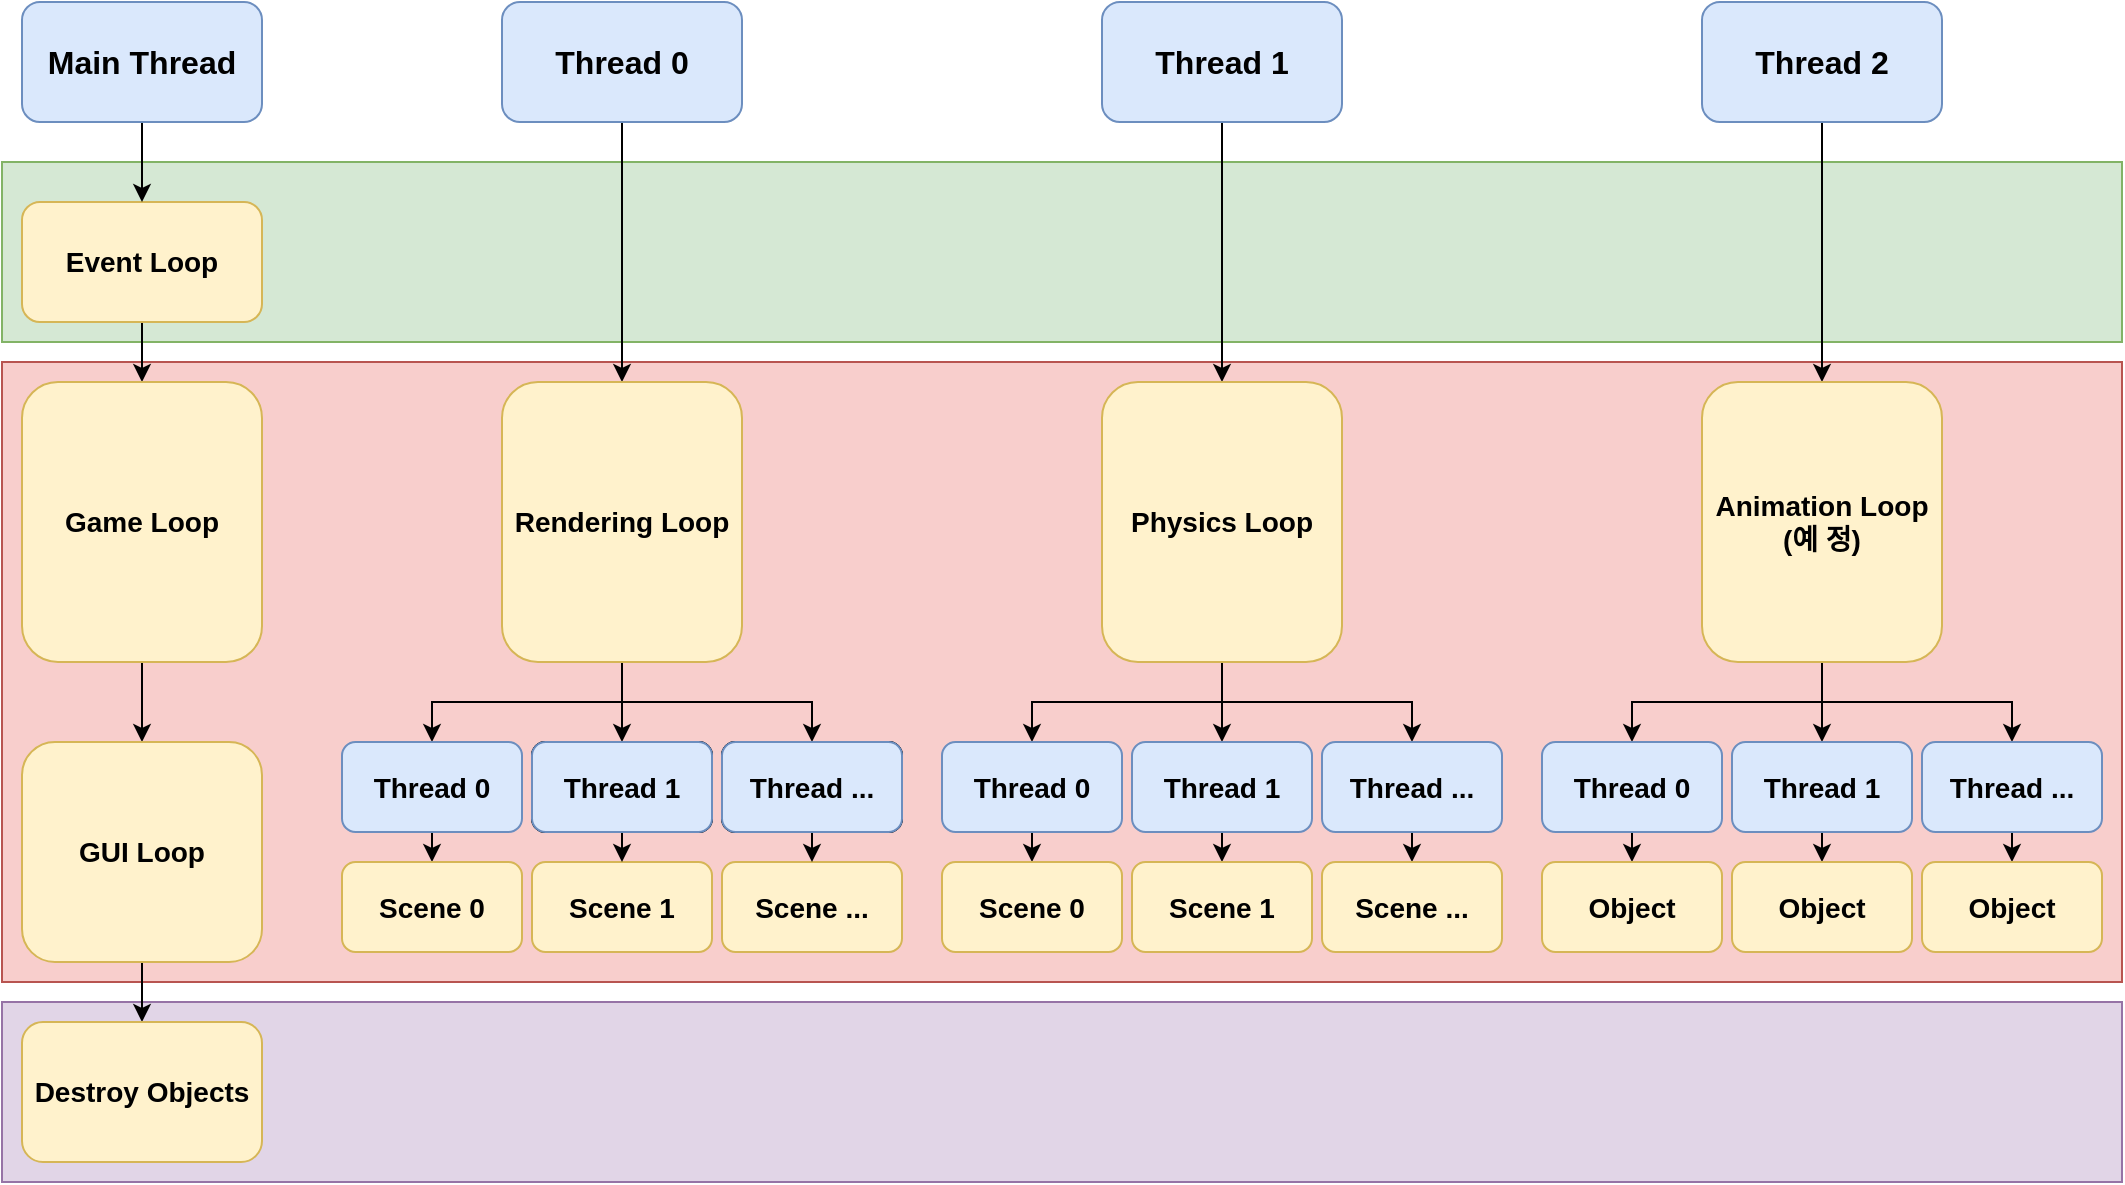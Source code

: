 <mxfile version="15.4.0" type="device"><diagram id="1Ga9rFnr5HbIU6kTvN2e" name="페이지-1"><mxGraphModel dx="1278" dy="939" grid="1" gridSize="10" guides="1" tooltips="1" connect="1" arrows="1" fold="1" page="1" pageScale="1" pageWidth="827" pageHeight="1169" math="0" shadow="0"><root><mxCell id="0"/><mxCell id="1" parent="0"/><mxCell id="nJPocNLZK8EINF58Ku5R-54" value="" style="rounded=0;whiteSpace=wrap;html=1;fillColor=#e1d5e7;strokeColor=#9673a6;" vertex="1" parent="1"><mxGeometry x="70" y="650" width="1060" height="90" as="geometry"/></mxCell><mxCell id="nJPocNLZK8EINF58Ku5R-53" value="" style="rounded=0;whiteSpace=wrap;html=1;fillColor=#f8cecc;strokeColor=#b85450;" vertex="1" parent="1"><mxGeometry x="70" y="330" width="1060" height="310" as="geometry"/></mxCell><mxCell id="nJPocNLZK8EINF58Ku5R-52" value="" style="rounded=0;whiteSpace=wrap;html=1;fillColor=#d5e8d4;strokeColor=#82b366;" vertex="1" parent="1"><mxGeometry x="70" y="230" width="1060" height="90" as="geometry"/></mxCell><mxCell id="nJPocNLZK8EINF58Ku5R-27" style="edgeStyle=orthogonalEdgeStyle;rounded=0;orthogonalLoop=1;jettySize=auto;html=1;exitX=0.5;exitY=1;exitDx=0;exitDy=0;entryX=0.5;entryY=0;entryDx=0;entryDy=0;" edge="1" parent="1" source="nJPocNLZK8EINF58Ku5R-1" target="nJPocNLZK8EINF58Ku5R-5"><mxGeometry relative="1" as="geometry"/></mxCell><mxCell id="nJPocNLZK8EINF58Ku5R-1" value="Event Loop" style="rounded=1;whiteSpace=wrap;html=1;fillColor=#fff2cc;strokeColor=#d6b656;fontSize=14;fontStyle=1" vertex="1" parent="1"><mxGeometry x="80" y="250" width="120" height="60" as="geometry"/></mxCell><mxCell id="nJPocNLZK8EINF58Ku5R-26" style="edgeStyle=orthogonalEdgeStyle;rounded=0;orthogonalLoop=1;jettySize=auto;html=1;exitX=0.5;exitY=1;exitDx=0;exitDy=0;entryX=0.5;entryY=0;entryDx=0;entryDy=0;" edge="1" parent="1" source="nJPocNLZK8EINF58Ku5R-2" target="nJPocNLZK8EINF58Ku5R-1"><mxGeometry relative="1" as="geometry"/></mxCell><mxCell id="nJPocNLZK8EINF58Ku5R-2" value="Main Thread" style="rounded=1;whiteSpace=wrap;html=1;fillColor=#dae8fc;strokeColor=#6c8ebf;fontSize=16;fontStyle=1" vertex="1" parent="1"><mxGeometry x="80" y="150" width="120" height="60" as="geometry"/></mxCell><mxCell id="nJPocNLZK8EINF58Ku5R-29" style="edgeStyle=orthogonalEdgeStyle;rounded=0;orthogonalLoop=1;jettySize=auto;html=1;exitX=0.5;exitY=1;exitDx=0;exitDy=0;entryX=0.5;entryY=0;entryDx=0;entryDy=0;" edge="1" parent="1" source="nJPocNLZK8EINF58Ku5R-3" target="nJPocNLZK8EINF58Ku5R-7"><mxGeometry relative="1" as="geometry"/></mxCell><mxCell id="nJPocNLZK8EINF58Ku5R-3" value="Thread 0" style="rounded=1;whiteSpace=wrap;html=1;fillColor=#dae8fc;strokeColor=#6c8ebf;fontSize=16;fontStyle=1" vertex="1" parent="1"><mxGeometry x="320" y="150" width="120" height="60" as="geometry"/></mxCell><mxCell id="nJPocNLZK8EINF58Ku5R-36" style="edgeStyle=orthogonalEdgeStyle;rounded=0;orthogonalLoop=1;jettySize=auto;html=1;exitX=0.5;exitY=1;exitDx=0;exitDy=0;entryX=0.5;entryY=0;entryDx=0;entryDy=0;" edge="1" parent="1" source="nJPocNLZK8EINF58Ku5R-4" target="nJPocNLZK8EINF58Ku5R-8"><mxGeometry relative="1" as="geometry"/></mxCell><mxCell id="nJPocNLZK8EINF58Ku5R-4" value="Thread 1" style="rounded=1;whiteSpace=wrap;html=1;fillColor=#dae8fc;strokeColor=#6c8ebf;fontSize=16;fontStyle=1" vertex="1" parent="1"><mxGeometry x="620" y="150" width="120" height="60" as="geometry"/></mxCell><mxCell id="nJPocNLZK8EINF58Ku5R-28" style="edgeStyle=orthogonalEdgeStyle;rounded=0;orthogonalLoop=1;jettySize=auto;html=1;exitX=0.5;exitY=1;exitDx=0;exitDy=0;entryX=0.5;entryY=0;entryDx=0;entryDy=0;" edge="1" parent="1" source="nJPocNLZK8EINF58Ku5R-5" target="nJPocNLZK8EINF58Ku5R-6"><mxGeometry relative="1" as="geometry"/></mxCell><mxCell id="nJPocNLZK8EINF58Ku5R-5" value="Game Loop" style="rounded=1;whiteSpace=wrap;html=1;fillColor=#fff2cc;strokeColor=#d6b656;fontSize=14;fontStyle=1" vertex="1" parent="1"><mxGeometry x="80" y="340" width="120" height="140" as="geometry"/></mxCell><mxCell id="nJPocNLZK8EINF58Ku5R-35" style="edgeStyle=orthogonalEdgeStyle;rounded=0;orthogonalLoop=1;jettySize=auto;html=1;exitX=0.5;exitY=1;exitDx=0;exitDy=0;entryX=0.5;entryY=0;entryDx=0;entryDy=0;" edge="1" parent="1" source="nJPocNLZK8EINF58Ku5R-6" target="nJPocNLZK8EINF58Ku5R-34"><mxGeometry relative="1" as="geometry"/></mxCell><mxCell id="nJPocNLZK8EINF58Ku5R-6" value="GUI Loop" style="rounded=1;whiteSpace=wrap;html=1;fillColor=#fff2cc;strokeColor=#d6b656;fontSize=14;fontStyle=1" vertex="1" parent="1"><mxGeometry x="80" y="520" width="120" height="110" as="geometry"/></mxCell><mxCell id="nJPocNLZK8EINF58Ku5R-31" style="edgeStyle=orthogonalEdgeStyle;rounded=0;orthogonalLoop=1;jettySize=auto;html=1;exitX=0.5;exitY=1;exitDx=0;exitDy=0;entryX=0.5;entryY=0;entryDx=0;entryDy=0;" edge="1" parent="1" source="nJPocNLZK8EINF58Ku5R-7" target="nJPocNLZK8EINF58Ku5R-13"><mxGeometry relative="1" as="geometry"/></mxCell><mxCell id="nJPocNLZK8EINF58Ku5R-32" style="edgeStyle=orthogonalEdgeStyle;rounded=0;orthogonalLoop=1;jettySize=auto;html=1;exitX=0.5;exitY=1;exitDx=0;exitDy=0;entryX=0.5;entryY=0;entryDx=0;entryDy=0;" edge="1" parent="1" source="nJPocNLZK8EINF58Ku5R-7" target="nJPocNLZK8EINF58Ku5R-15"><mxGeometry relative="1" as="geometry"/></mxCell><mxCell id="nJPocNLZK8EINF58Ku5R-33" style="edgeStyle=orthogonalEdgeStyle;rounded=0;orthogonalLoop=1;jettySize=auto;html=1;exitX=0.5;exitY=1;exitDx=0;exitDy=0;entryX=0.5;entryY=0;entryDx=0;entryDy=0;" edge="1" parent="1" source="nJPocNLZK8EINF58Ku5R-7" target="nJPocNLZK8EINF58Ku5R-14"><mxGeometry relative="1" as="geometry"/></mxCell><mxCell id="nJPocNLZK8EINF58Ku5R-7" value="Rendering Loop" style="rounded=1;whiteSpace=wrap;html=1;fillColor=#fff2cc;strokeColor=#d6b656;fontSize=14;fontStyle=1" vertex="1" parent="1"><mxGeometry x="320" y="340" width="120" height="140" as="geometry"/></mxCell><mxCell id="nJPocNLZK8EINF58Ku5R-37" style="edgeStyle=orthogonalEdgeStyle;rounded=0;orthogonalLoop=1;jettySize=auto;html=1;exitX=0.5;exitY=1;exitDx=0;exitDy=0;entryX=0.5;entryY=0;entryDx=0;entryDy=0;" edge="1" parent="1" source="nJPocNLZK8EINF58Ku5R-8" target="nJPocNLZK8EINF58Ku5R-21"><mxGeometry relative="1" as="geometry"/></mxCell><mxCell id="nJPocNLZK8EINF58Ku5R-39" style="edgeStyle=orthogonalEdgeStyle;rounded=0;orthogonalLoop=1;jettySize=auto;html=1;exitX=0.5;exitY=1;exitDx=0;exitDy=0;entryX=0.5;entryY=0;entryDx=0;entryDy=0;" edge="1" parent="1" source="nJPocNLZK8EINF58Ku5R-8" target="nJPocNLZK8EINF58Ku5R-22"><mxGeometry relative="1" as="geometry"/></mxCell><mxCell id="nJPocNLZK8EINF58Ku5R-40" style="edgeStyle=orthogonalEdgeStyle;rounded=0;orthogonalLoop=1;jettySize=auto;html=1;exitX=0.5;exitY=1;exitDx=0;exitDy=0;entryX=0.5;entryY=0;entryDx=0;entryDy=0;" edge="1" parent="1" source="nJPocNLZK8EINF58Ku5R-8" target="nJPocNLZK8EINF58Ku5R-20"><mxGeometry relative="1" as="geometry"/></mxCell><mxCell id="nJPocNLZK8EINF58Ku5R-8" value="Physics Loop" style="rounded=1;whiteSpace=wrap;html=1;fillColor=#fff2cc;strokeColor=#d6b656;fontSize=14;fontStyle=1" vertex="1" parent="1"><mxGeometry x="620" y="340" width="120" height="140" as="geometry"/></mxCell><mxCell id="nJPocNLZK8EINF58Ku5R-50" style="edgeStyle=orthogonalEdgeStyle;rounded=0;orthogonalLoop=1;jettySize=auto;html=1;exitX=0.5;exitY=1;exitDx=0;exitDy=0;entryX=0.5;entryY=0;entryDx=0;entryDy=0;" edge="1" parent="1" source="nJPocNLZK8EINF58Ku5R-9" target="nJPocNLZK8EINF58Ku5R-11"><mxGeometry relative="1" as="geometry"/></mxCell><mxCell id="nJPocNLZK8EINF58Ku5R-9" value="Thread 2" style="rounded=1;whiteSpace=wrap;html=1;fillColor=#dae8fc;strokeColor=#6c8ebf;fontSize=16;fontStyle=1" vertex="1" parent="1"><mxGeometry x="920" y="150" width="120" height="60" as="geometry"/></mxCell><mxCell id="nJPocNLZK8EINF58Ku5R-47" style="edgeStyle=orthogonalEdgeStyle;rounded=0;orthogonalLoop=1;jettySize=auto;html=1;exitX=0.5;exitY=1;exitDx=0;exitDy=0;entryX=0.5;entryY=0;entryDx=0;entryDy=0;" edge="1" parent="1" source="nJPocNLZK8EINF58Ku5R-11" target="nJPocNLZK8EINF58Ku5R-42"><mxGeometry relative="1" as="geometry"/></mxCell><mxCell id="nJPocNLZK8EINF58Ku5R-48" style="edgeStyle=orthogonalEdgeStyle;rounded=0;orthogonalLoop=1;jettySize=auto;html=1;exitX=0.5;exitY=1;exitDx=0;exitDy=0;entryX=0.5;entryY=0;entryDx=0;entryDy=0;" edge="1" parent="1" source="nJPocNLZK8EINF58Ku5R-11" target="nJPocNLZK8EINF58Ku5R-41"><mxGeometry relative="1" as="geometry"/></mxCell><mxCell id="nJPocNLZK8EINF58Ku5R-49" style="edgeStyle=orthogonalEdgeStyle;rounded=0;orthogonalLoop=1;jettySize=auto;html=1;exitX=0.5;exitY=1;exitDx=0;exitDy=0;entryX=0.5;entryY=0;entryDx=0;entryDy=0;" edge="1" parent="1" source="nJPocNLZK8EINF58Ku5R-11" target="nJPocNLZK8EINF58Ku5R-43"><mxGeometry relative="1" as="geometry"/></mxCell><mxCell id="nJPocNLZK8EINF58Ku5R-11" value="Animation Loop&lt;br style=&quot;font-size: 14px;&quot;&gt;(예 정)" style="rounded=1;whiteSpace=wrap;html=1;fillColor=#fff2cc;strokeColor=#d6b656;fontSize=14;fontStyle=1" vertex="1" parent="1"><mxGeometry x="920" y="340" width="120" height="140" as="geometry"/></mxCell><mxCell id="nJPocNLZK8EINF58Ku5R-59" style="edgeStyle=orthogonalEdgeStyle;rounded=0;orthogonalLoop=1;jettySize=auto;html=1;exitX=0.5;exitY=1;exitDx=0;exitDy=0;entryX=0.5;entryY=0;entryDx=0;entryDy=0;fontSize=14;" edge="1" parent="1" source="nJPocNLZK8EINF58Ku5R-13" target="nJPocNLZK8EINF58Ku5R-17"><mxGeometry relative="1" as="geometry"/></mxCell><mxCell id="nJPocNLZK8EINF58Ku5R-13" value="Thread 0" style="rounded=1;whiteSpace=wrap;html=1;fillColor=#dae8fc;strokeColor=#6c8ebf;fontStyle=1;fontSize=14;" vertex="1" parent="1"><mxGeometry x="240" y="520" width="90" height="45" as="geometry"/></mxCell><mxCell id="nJPocNLZK8EINF58Ku5R-14" value="Thread 1" style="rounded=1;whiteSpace=wrap;html=1;" vertex="1" parent="1"><mxGeometry x="335" y="520" width="90" height="45" as="geometry"/></mxCell><mxCell id="nJPocNLZK8EINF58Ku5R-15" value="Thread" style="rounded=1;whiteSpace=wrap;html=1;" vertex="1" parent="1"><mxGeometry x="430" y="520" width="90" height="45" as="geometry"/></mxCell><mxCell id="nJPocNLZK8EINF58Ku5R-17" value="Scene 0" style="rounded=1;whiteSpace=wrap;html=1;fillColor=#fff2cc;strokeColor=#d6b656;fontSize=14;fontStyle=1" vertex="1" parent="1"><mxGeometry x="240" y="580" width="90" height="45" as="geometry"/></mxCell><mxCell id="nJPocNLZK8EINF58Ku5R-18" value="Scene ..." style="rounded=1;whiteSpace=wrap;html=1;fillColor=#fff2cc;strokeColor=#d6b656;fontSize=14;fontStyle=1" vertex="1" parent="1"><mxGeometry x="430" y="580" width="90" height="45" as="geometry"/></mxCell><mxCell id="nJPocNLZK8EINF58Ku5R-19" value="Scene 1" style="rounded=1;whiteSpace=wrap;html=1;fillColor=#fff2cc;strokeColor=#d6b656;fontSize=14;fontStyle=1" vertex="1" parent="1"><mxGeometry x="335" y="580" width="90" height="45" as="geometry"/></mxCell><mxCell id="nJPocNLZK8EINF58Ku5R-62" style="edgeStyle=orthogonalEdgeStyle;rounded=0;orthogonalLoop=1;jettySize=auto;html=1;exitX=0.5;exitY=1;exitDx=0;exitDy=0;entryX=0.5;entryY=0;entryDx=0;entryDy=0;fontSize=14;" edge="1" parent="1" source="nJPocNLZK8EINF58Ku5R-20" target="nJPocNLZK8EINF58Ku5R-23"><mxGeometry relative="1" as="geometry"/></mxCell><mxCell id="nJPocNLZK8EINF58Ku5R-20" value="Thread 0" style="rounded=1;whiteSpace=wrap;html=1;fontSize=14;fontStyle=1;fillColor=#dae8fc;strokeColor=#6c8ebf;" vertex="1" parent="1"><mxGeometry x="540" y="520" width="90" height="45" as="geometry"/></mxCell><mxCell id="nJPocNLZK8EINF58Ku5R-63" style="edgeStyle=orthogonalEdgeStyle;rounded=0;orthogonalLoop=1;jettySize=auto;html=1;exitX=0.5;exitY=1;exitDx=0;exitDy=0;entryX=0.5;entryY=0;entryDx=0;entryDy=0;fontSize=14;" edge="1" parent="1" source="nJPocNLZK8EINF58Ku5R-21" target="nJPocNLZK8EINF58Ku5R-25"><mxGeometry relative="1" as="geometry"/></mxCell><mxCell id="nJPocNLZK8EINF58Ku5R-21" value="Thread 1" style="rounded=1;whiteSpace=wrap;html=1;fontSize=14;fontStyle=1;fillColor=#dae8fc;strokeColor=#6c8ebf;" vertex="1" parent="1"><mxGeometry x="635" y="520" width="90" height="45" as="geometry"/></mxCell><mxCell id="nJPocNLZK8EINF58Ku5R-64" style="edgeStyle=orthogonalEdgeStyle;rounded=0;orthogonalLoop=1;jettySize=auto;html=1;exitX=0.5;exitY=1;exitDx=0;exitDy=0;entryX=0.5;entryY=0;entryDx=0;entryDy=0;fontSize=14;" edge="1" parent="1" source="nJPocNLZK8EINF58Ku5R-22" target="nJPocNLZK8EINF58Ku5R-24"><mxGeometry relative="1" as="geometry"/></mxCell><mxCell id="nJPocNLZK8EINF58Ku5R-22" value="Thread ..." style="rounded=1;whiteSpace=wrap;html=1;fillColor=#dae8fc;strokeColor=#6c8ebf;fontStyle=1;fontSize=14;" vertex="1" parent="1"><mxGeometry x="730" y="520" width="90" height="45" as="geometry"/></mxCell><mxCell id="nJPocNLZK8EINF58Ku5R-23" value="Scene 0" style="rounded=1;whiteSpace=wrap;html=1;fillColor=#fff2cc;strokeColor=#d6b656;fontSize=14;fontStyle=1" vertex="1" parent="1"><mxGeometry x="540" y="580" width="90" height="45" as="geometry"/></mxCell><mxCell id="nJPocNLZK8EINF58Ku5R-24" value="Scene ..." style="rounded=1;whiteSpace=wrap;html=1;fillColor=#fff2cc;strokeColor=#d6b656;fontSize=14;fontStyle=1" vertex="1" parent="1"><mxGeometry x="730" y="580" width="90" height="45" as="geometry"/></mxCell><mxCell id="nJPocNLZK8EINF58Ku5R-25" value="Scene 1" style="rounded=1;whiteSpace=wrap;html=1;fillColor=#fff2cc;strokeColor=#d6b656;fontSize=14;fontStyle=1" vertex="1" parent="1"><mxGeometry x="635" y="580" width="90" height="45" as="geometry"/></mxCell><mxCell id="nJPocNLZK8EINF58Ku5R-34" value="Destroy Objects" style="rounded=1;whiteSpace=wrap;html=1;fillColor=#fff2cc;strokeColor=#d6b656;fontSize=14;fontStyle=1" vertex="1" parent="1"><mxGeometry x="80" y="660" width="120" height="70" as="geometry"/></mxCell><mxCell id="nJPocNLZK8EINF58Ku5R-65" style="edgeStyle=orthogonalEdgeStyle;rounded=0;orthogonalLoop=1;jettySize=auto;html=1;exitX=0.5;exitY=1;exitDx=0;exitDy=0;entryX=0.5;entryY=0;entryDx=0;entryDy=0;fontSize=14;" edge="1" parent="1" source="nJPocNLZK8EINF58Ku5R-41" target="nJPocNLZK8EINF58Ku5R-44"><mxGeometry relative="1" as="geometry"/></mxCell><mxCell id="nJPocNLZK8EINF58Ku5R-41" value="Thread 0" style="rounded=1;whiteSpace=wrap;html=1;fillColor=#dae8fc;strokeColor=#6c8ebf;fontStyle=1;fontSize=14;" vertex="1" parent="1"><mxGeometry x="840" y="520" width="90" height="45" as="geometry"/></mxCell><mxCell id="nJPocNLZK8EINF58Ku5R-66" style="edgeStyle=orthogonalEdgeStyle;rounded=0;orthogonalLoop=1;jettySize=auto;html=1;exitX=0.5;exitY=1;exitDx=0;exitDy=0;entryX=0.5;entryY=0;entryDx=0;entryDy=0;fontSize=14;" edge="1" parent="1" source="nJPocNLZK8EINF58Ku5R-42" target="nJPocNLZK8EINF58Ku5R-46"><mxGeometry relative="1" as="geometry"/></mxCell><mxCell id="nJPocNLZK8EINF58Ku5R-42" value="Thread 1" style="rounded=1;whiteSpace=wrap;html=1;fillColor=#dae8fc;strokeColor=#6c8ebf;fontStyle=1;fontSize=14;" vertex="1" parent="1"><mxGeometry x="935" y="520" width="90" height="45" as="geometry"/></mxCell><mxCell id="nJPocNLZK8EINF58Ku5R-67" style="edgeStyle=orthogonalEdgeStyle;rounded=0;orthogonalLoop=1;jettySize=auto;html=1;exitX=0.5;exitY=1;exitDx=0;exitDy=0;entryX=0.5;entryY=0;entryDx=0;entryDy=0;fontSize=14;" edge="1" parent="1" source="nJPocNLZK8EINF58Ku5R-43" target="nJPocNLZK8EINF58Ku5R-45"><mxGeometry relative="1" as="geometry"/></mxCell><mxCell id="nJPocNLZK8EINF58Ku5R-43" value="Thread ..." style="rounded=1;whiteSpace=wrap;html=1;fillColor=#dae8fc;strokeColor=#6c8ebf;fontStyle=1;fontSize=14;" vertex="1" parent="1"><mxGeometry x="1030" y="520" width="90" height="45" as="geometry"/></mxCell><mxCell id="nJPocNLZK8EINF58Ku5R-44" value="Object" style="rounded=1;whiteSpace=wrap;html=1;fillColor=#fff2cc;strokeColor=#d6b656;fontSize=14;fontStyle=1" vertex="1" parent="1"><mxGeometry x="840" y="580" width="90" height="45" as="geometry"/></mxCell><mxCell id="nJPocNLZK8EINF58Ku5R-45" value="Object" style="rounded=1;whiteSpace=wrap;html=1;fillColor=#fff2cc;strokeColor=#d6b656;fontSize=14;fontStyle=1" vertex="1" parent="1"><mxGeometry x="1030" y="580" width="90" height="45" as="geometry"/></mxCell><mxCell id="nJPocNLZK8EINF58Ku5R-46" value="Object" style="rounded=1;whiteSpace=wrap;html=1;fillColor=#fff2cc;strokeColor=#d6b656;fontSize=14;fontStyle=1" vertex="1" parent="1"><mxGeometry x="935" y="580" width="90" height="45" as="geometry"/></mxCell><mxCell id="nJPocNLZK8EINF58Ku5R-55" value="Thread 1" style="rounded=1;whiteSpace=wrap;html=1;" vertex="1" parent="1"><mxGeometry x="335" y="520" width="90" height="45" as="geometry"/></mxCell><mxCell id="nJPocNLZK8EINF58Ku5R-56" value="Thread" style="rounded=1;whiteSpace=wrap;html=1;" vertex="1" parent="1"><mxGeometry x="430" y="520" width="90" height="45" as="geometry"/></mxCell><mxCell id="nJPocNLZK8EINF58Ku5R-60" style="edgeStyle=orthogonalEdgeStyle;rounded=0;orthogonalLoop=1;jettySize=auto;html=1;exitX=0.5;exitY=1;exitDx=0;exitDy=0;entryX=0.5;entryY=0;entryDx=0;entryDy=0;fontSize=14;" edge="1" parent="1" source="nJPocNLZK8EINF58Ku5R-57" target="nJPocNLZK8EINF58Ku5R-19"><mxGeometry relative="1" as="geometry"/></mxCell><mxCell id="nJPocNLZK8EINF58Ku5R-57" value="Thread 1" style="rounded=1;whiteSpace=wrap;html=1;fillColor=#dae8fc;strokeColor=#6c8ebf;fontStyle=1;fontSize=14;" vertex="1" parent="1"><mxGeometry x="335" y="520" width="90" height="45" as="geometry"/></mxCell><mxCell id="nJPocNLZK8EINF58Ku5R-61" style="edgeStyle=orthogonalEdgeStyle;rounded=0;orthogonalLoop=1;jettySize=auto;html=1;exitX=0.5;exitY=1;exitDx=0;exitDy=0;entryX=0.5;entryY=0;entryDx=0;entryDy=0;fontSize=14;" edge="1" parent="1" source="nJPocNLZK8EINF58Ku5R-58" target="nJPocNLZK8EINF58Ku5R-18"><mxGeometry relative="1" as="geometry"/></mxCell><mxCell id="nJPocNLZK8EINF58Ku5R-58" value="Thread ..." style="rounded=1;whiteSpace=wrap;html=1;fillColor=#dae8fc;strokeColor=#6c8ebf;fontStyle=1;fontSize=14;" vertex="1" parent="1"><mxGeometry x="430" y="520" width="90" height="45" as="geometry"/></mxCell></root></mxGraphModel></diagram></mxfile>